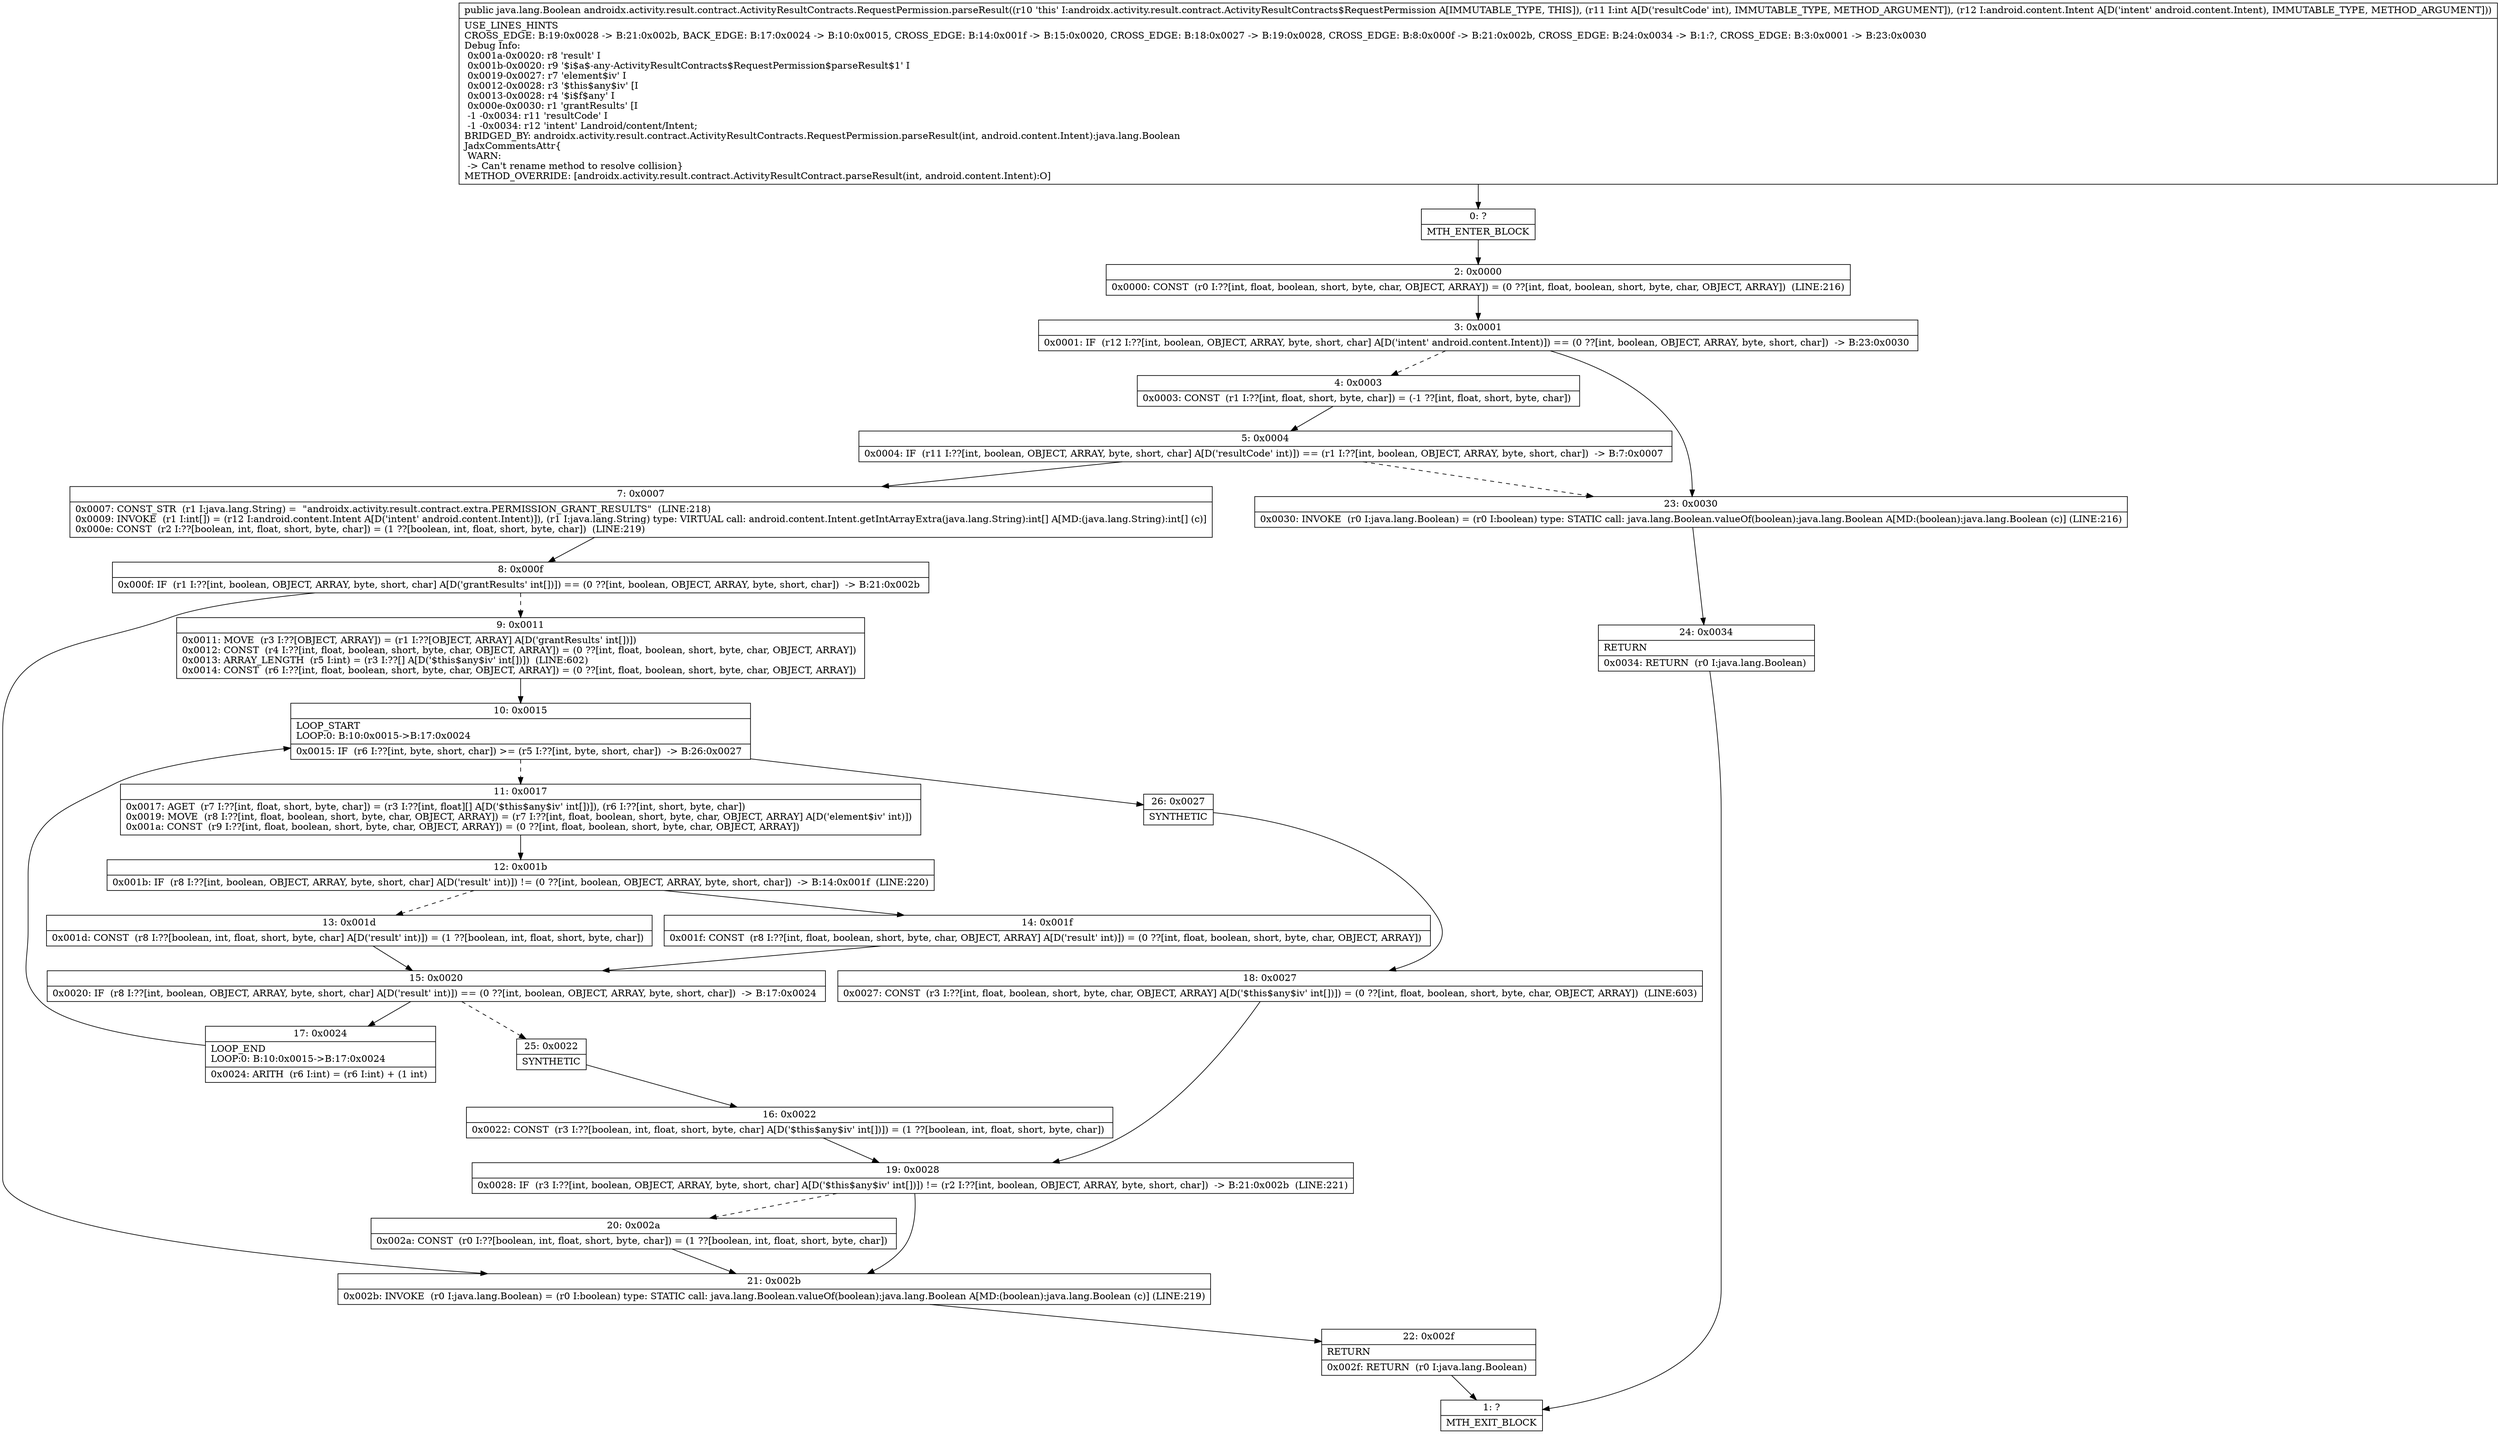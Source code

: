 digraph "CFG forandroidx.activity.result.contract.ActivityResultContracts.RequestPermission.parseResult(ILandroid\/content\/Intent;)Ljava\/lang\/Boolean;" {
Node_0 [shape=record,label="{0\:\ ?|MTH_ENTER_BLOCK\l}"];
Node_2 [shape=record,label="{2\:\ 0x0000|0x0000: CONST  (r0 I:??[int, float, boolean, short, byte, char, OBJECT, ARRAY]) = (0 ??[int, float, boolean, short, byte, char, OBJECT, ARRAY])  (LINE:216)\l}"];
Node_3 [shape=record,label="{3\:\ 0x0001|0x0001: IF  (r12 I:??[int, boolean, OBJECT, ARRAY, byte, short, char] A[D('intent' android.content.Intent)]) == (0 ??[int, boolean, OBJECT, ARRAY, byte, short, char])  \-\> B:23:0x0030 \l}"];
Node_4 [shape=record,label="{4\:\ 0x0003|0x0003: CONST  (r1 I:??[int, float, short, byte, char]) = (\-1 ??[int, float, short, byte, char]) \l}"];
Node_5 [shape=record,label="{5\:\ 0x0004|0x0004: IF  (r11 I:??[int, boolean, OBJECT, ARRAY, byte, short, char] A[D('resultCode' int)]) == (r1 I:??[int, boolean, OBJECT, ARRAY, byte, short, char])  \-\> B:7:0x0007 \l}"];
Node_7 [shape=record,label="{7\:\ 0x0007|0x0007: CONST_STR  (r1 I:java.lang.String) =  \"androidx.activity.result.contract.extra.PERMISSION_GRANT_RESULTS\"  (LINE:218)\l0x0009: INVOKE  (r1 I:int[]) = (r12 I:android.content.Intent A[D('intent' android.content.Intent)]), (r1 I:java.lang.String) type: VIRTUAL call: android.content.Intent.getIntArrayExtra(java.lang.String):int[] A[MD:(java.lang.String):int[] (c)]\l0x000e: CONST  (r2 I:??[boolean, int, float, short, byte, char]) = (1 ??[boolean, int, float, short, byte, char])  (LINE:219)\l}"];
Node_8 [shape=record,label="{8\:\ 0x000f|0x000f: IF  (r1 I:??[int, boolean, OBJECT, ARRAY, byte, short, char] A[D('grantResults' int[])]) == (0 ??[int, boolean, OBJECT, ARRAY, byte, short, char])  \-\> B:21:0x002b \l}"];
Node_9 [shape=record,label="{9\:\ 0x0011|0x0011: MOVE  (r3 I:??[OBJECT, ARRAY]) = (r1 I:??[OBJECT, ARRAY] A[D('grantResults' int[])]) \l0x0012: CONST  (r4 I:??[int, float, boolean, short, byte, char, OBJECT, ARRAY]) = (0 ??[int, float, boolean, short, byte, char, OBJECT, ARRAY]) \l0x0013: ARRAY_LENGTH  (r5 I:int) = (r3 I:??[] A[D('$this$any$iv' int[])])  (LINE:602)\l0x0014: CONST  (r6 I:??[int, float, boolean, short, byte, char, OBJECT, ARRAY]) = (0 ??[int, float, boolean, short, byte, char, OBJECT, ARRAY]) \l}"];
Node_10 [shape=record,label="{10\:\ 0x0015|LOOP_START\lLOOP:0: B:10:0x0015\-\>B:17:0x0024\l|0x0015: IF  (r6 I:??[int, byte, short, char]) \>= (r5 I:??[int, byte, short, char])  \-\> B:26:0x0027 \l}"];
Node_11 [shape=record,label="{11\:\ 0x0017|0x0017: AGET  (r7 I:??[int, float, short, byte, char]) = (r3 I:??[int, float][] A[D('$this$any$iv' int[])]), (r6 I:??[int, short, byte, char]) \l0x0019: MOVE  (r8 I:??[int, float, boolean, short, byte, char, OBJECT, ARRAY]) = (r7 I:??[int, float, boolean, short, byte, char, OBJECT, ARRAY] A[D('element$iv' int)]) \l0x001a: CONST  (r9 I:??[int, float, boolean, short, byte, char, OBJECT, ARRAY]) = (0 ??[int, float, boolean, short, byte, char, OBJECT, ARRAY]) \l}"];
Node_12 [shape=record,label="{12\:\ 0x001b|0x001b: IF  (r8 I:??[int, boolean, OBJECT, ARRAY, byte, short, char] A[D('result' int)]) != (0 ??[int, boolean, OBJECT, ARRAY, byte, short, char])  \-\> B:14:0x001f  (LINE:220)\l}"];
Node_13 [shape=record,label="{13\:\ 0x001d|0x001d: CONST  (r8 I:??[boolean, int, float, short, byte, char] A[D('result' int)]) = (1 ??[boolean, int, float, short, byte, char]) \l}"];
Node_15 [shape=record,label="{15\:\ 0x0020|0x0020: IF  (r8 I:??[int, boolean, OBJECT, ARRAY, byte, short, char] A[D('result' int)]) == (0 ??[int, boolean, OBJECT, ARRAY, byte, short, char])  \-\> B:17:0x0024 \l}"];
Node_17 [shape=record,label="{17\:\ 0x0024|LOOP_END\lLOOP:0: B:10:0x0015\-\>B:17:0x0024\l|0x0024: ARITH  (r6 I:int) = (r6 I:int) + (1 int) \l}"];
Node_25 [shape=record,label="{25\:\ 0x0022|SYNTHETIC\l}"];
Node_16 [shape=record,label="{16\:\ 0x0022|0x0022: CONST  (r3 I:??[boolean, int, float, short, byte, char] A[D('$this$any$iv' int[])]) = (1 ??[boolean, int, float, short, byte, char]) \l}"];
Node_19 [shape=record,label="{19\:\ 0x0028|0x0028: IF  (r3 I:??[int, boolean, OBJECT, ARRAY, byte, short, char] A[D('$this$any$iv' int[])]) != (r2 I:??[int, boolean, OBJECT, ARRAY, byte, short, char])  \-\> B:21:0x002b  (LINE:221)\l}"];
Node_20 [shape=record,label="{20\:\ 0x002a|0x002a: CONST  (r0 I:??[boolean, int, float, short, byte, char]) = (1 ??[boolean, int, float, short, byte, char]) \l}"];
Node_14 [shape=record,label="{14\:\ 0x001f|0x001f: CONST  (r8 I:??[int, float, boolean, short, byte, char, OBJECT, ARRAY] A[D('result' int)]) = (0 ??[int, float, boolean, short, byte, char, OBJECT, ARRAY]) \l}"];
Node_26 [shape=record,label="{26\:\ 0x0027|SYNTHETIC\l}"];
Node_18 [shape=record,label="{18\:\ 0x0027|0x0027: CONST  (r3 I:??[int, float, boolean, short, byte, char, OBJECT, ARRAY] A[D('$this$any$iv' int[])]) = (0 ??[int, float, boolean, short, byte, char, OBJECT, ARRAY])  (LINE:603)\l}"];
Node_21 [shape=record,label="{21\:\ 0x002b|0x002b: INVOKE  (r0 I:java.lang.Boolean) = (r0 I:boolean) type: STATIC call: java.lang.Boolean.valueOf(boolean):java.lang.Boolean A[MD:(boolean):java.lang.Boolean (c)] (LINE:219)\l}"];
Node_22 [shape=record,label="{22\:\ 0x002f|RETURN\l|0x002f: RETURN  (r0 I:java.lang.Boolean) \l}"];
Node_1 [shape=record,label="{1\:\ ?|MTH_EXIT_BLOCK\l}"];
Node_23 [shape=record,label="{23\:\ 0x0030|0x0030: INVOKE  (r0 I:java.lang.Boolean) = (r0 I:boolean) type: STATIC call: java.lang.Boolean.valueOf(boolean):java.lang.Boolean A[MD:(boolean):java.lang.Boolean (c)] (LINE:216)\l}"];
Node_24 [shape=record,label="{24\:\ 0x0034|RETURN\l|0x0034: RETURN  (r0 I:java.lang.Boolean) \l}"];
MethodNode[shape=record,label="{public java.lang.Boolean androidx.activity.result.contract.ActivityResultContracts.RequestPermission.parseResult((r10 'this' I:androidx.activity.result.contract.ActivityResultContracts$RequestPermission A[IMMUTABLE_TYPE, THIS]), (r11 I:int A[D('resultCode' int), IMMUTABLE_TYPE, METHOD_ARGUMENT]), (r12 I:android.content.Intent A[D('intent' android.content.Intent), IMMUTABLE_TYPE, METHOD_ARGUMENT]))  | USE_LINES_HINTS\lCROSS_EDGE: B:19:0x0028 \-\> B:21:0x002b, BACK_EDGE: B:17:0x0024 \-\> B:10:0x0015, CROSS_EDGE: B:14:0x001f \-\> B:15:0x0020, CROSS_EDGE: B:18:0x0027 \-\> B:19:0x0028, CROSS_EDGE: B:8:0x000f \-\> B:21:0x002b, CROSS_EDGE: B:24:0x0034 \-\> B:1:?, CROSS_EDGE: B:3:0x0001 \-\> B:23:0x0030\lDebug Info:\l  0x001a\-0x0020: r8 'result' I\l  0x001b\-0x0020: r9 '$i$a$\-any\-ActivityResultContracts$RequestPermission$parseResult$1' I\l  0x0019\-0x0027: r7 'element$iv' I\l  0x0012\-0x0028: r3 '$this$any$iv' [I\l  0x0013\-0x0028: r4 '$i$f$any' I\l  0x000e\-0x0030: r1 'grantResults' [I\l  \-1 \-0x0034: r11 'resultCode' I\l  \-1 \-0x0034: r12 'intent' Landroid\/content\/Intent;\lBRIDGED_BY: androidx.activity.result.contract.ActivityResultContracts.RequestPermission.parseResult(int, android.content.Intent):java.lang.Boolean\lJadxCommentsAttr\{\l WARN: \l \-\> Can't rename method to resolve collision\}\lMETHOD_OVERRIDE: [androidx.activity.result.contract.ActivityResultContract.parseResult(int, android.content.Intent):O]\l}"];
MethodNode -> Node_0;Node_0 -> Node_2;
Node_2 -> Node_3;
Node_3 -> Node_4[style=dashed];
Node_3 -> Node_23;
Node_4 -> Node_5;
Node_5 -> Node_7;
Node_5 -> Node_23[style=dashed];
Node_7 -> Node_8;
Node_8 -> Node_9[style=dashed];
Node_8 -> Node_21;
Node_9 -> Node_10;
Node_10 -> Node_11[style=dashed];
Node_10 -> Node_26;
Node_11 -> Node_12;
Node_12 -> Node_13[style=dashed];
Node_12 -> Node_14;
Node_13 -> Node_15;
Node_15 -> Node_17;
Node_15 -> Node_25[style=dashed];
Node_17 -> Node_10;
Node_25 -> Node_16;
Node_16 -> Node_19;
Node_19 -> Node_20[style=dashed];
Node_19 -> Node_21;
Node_20 -> Node_21;
Node_14 -> Node_15;
Node_26 -> Node_18;
Node_18 -> Node_19;
Node_21 -> Node_22;
Node_22 -> Node_1;
Node_23 -> Node_24;
Node_24 -> Node_1;
}


